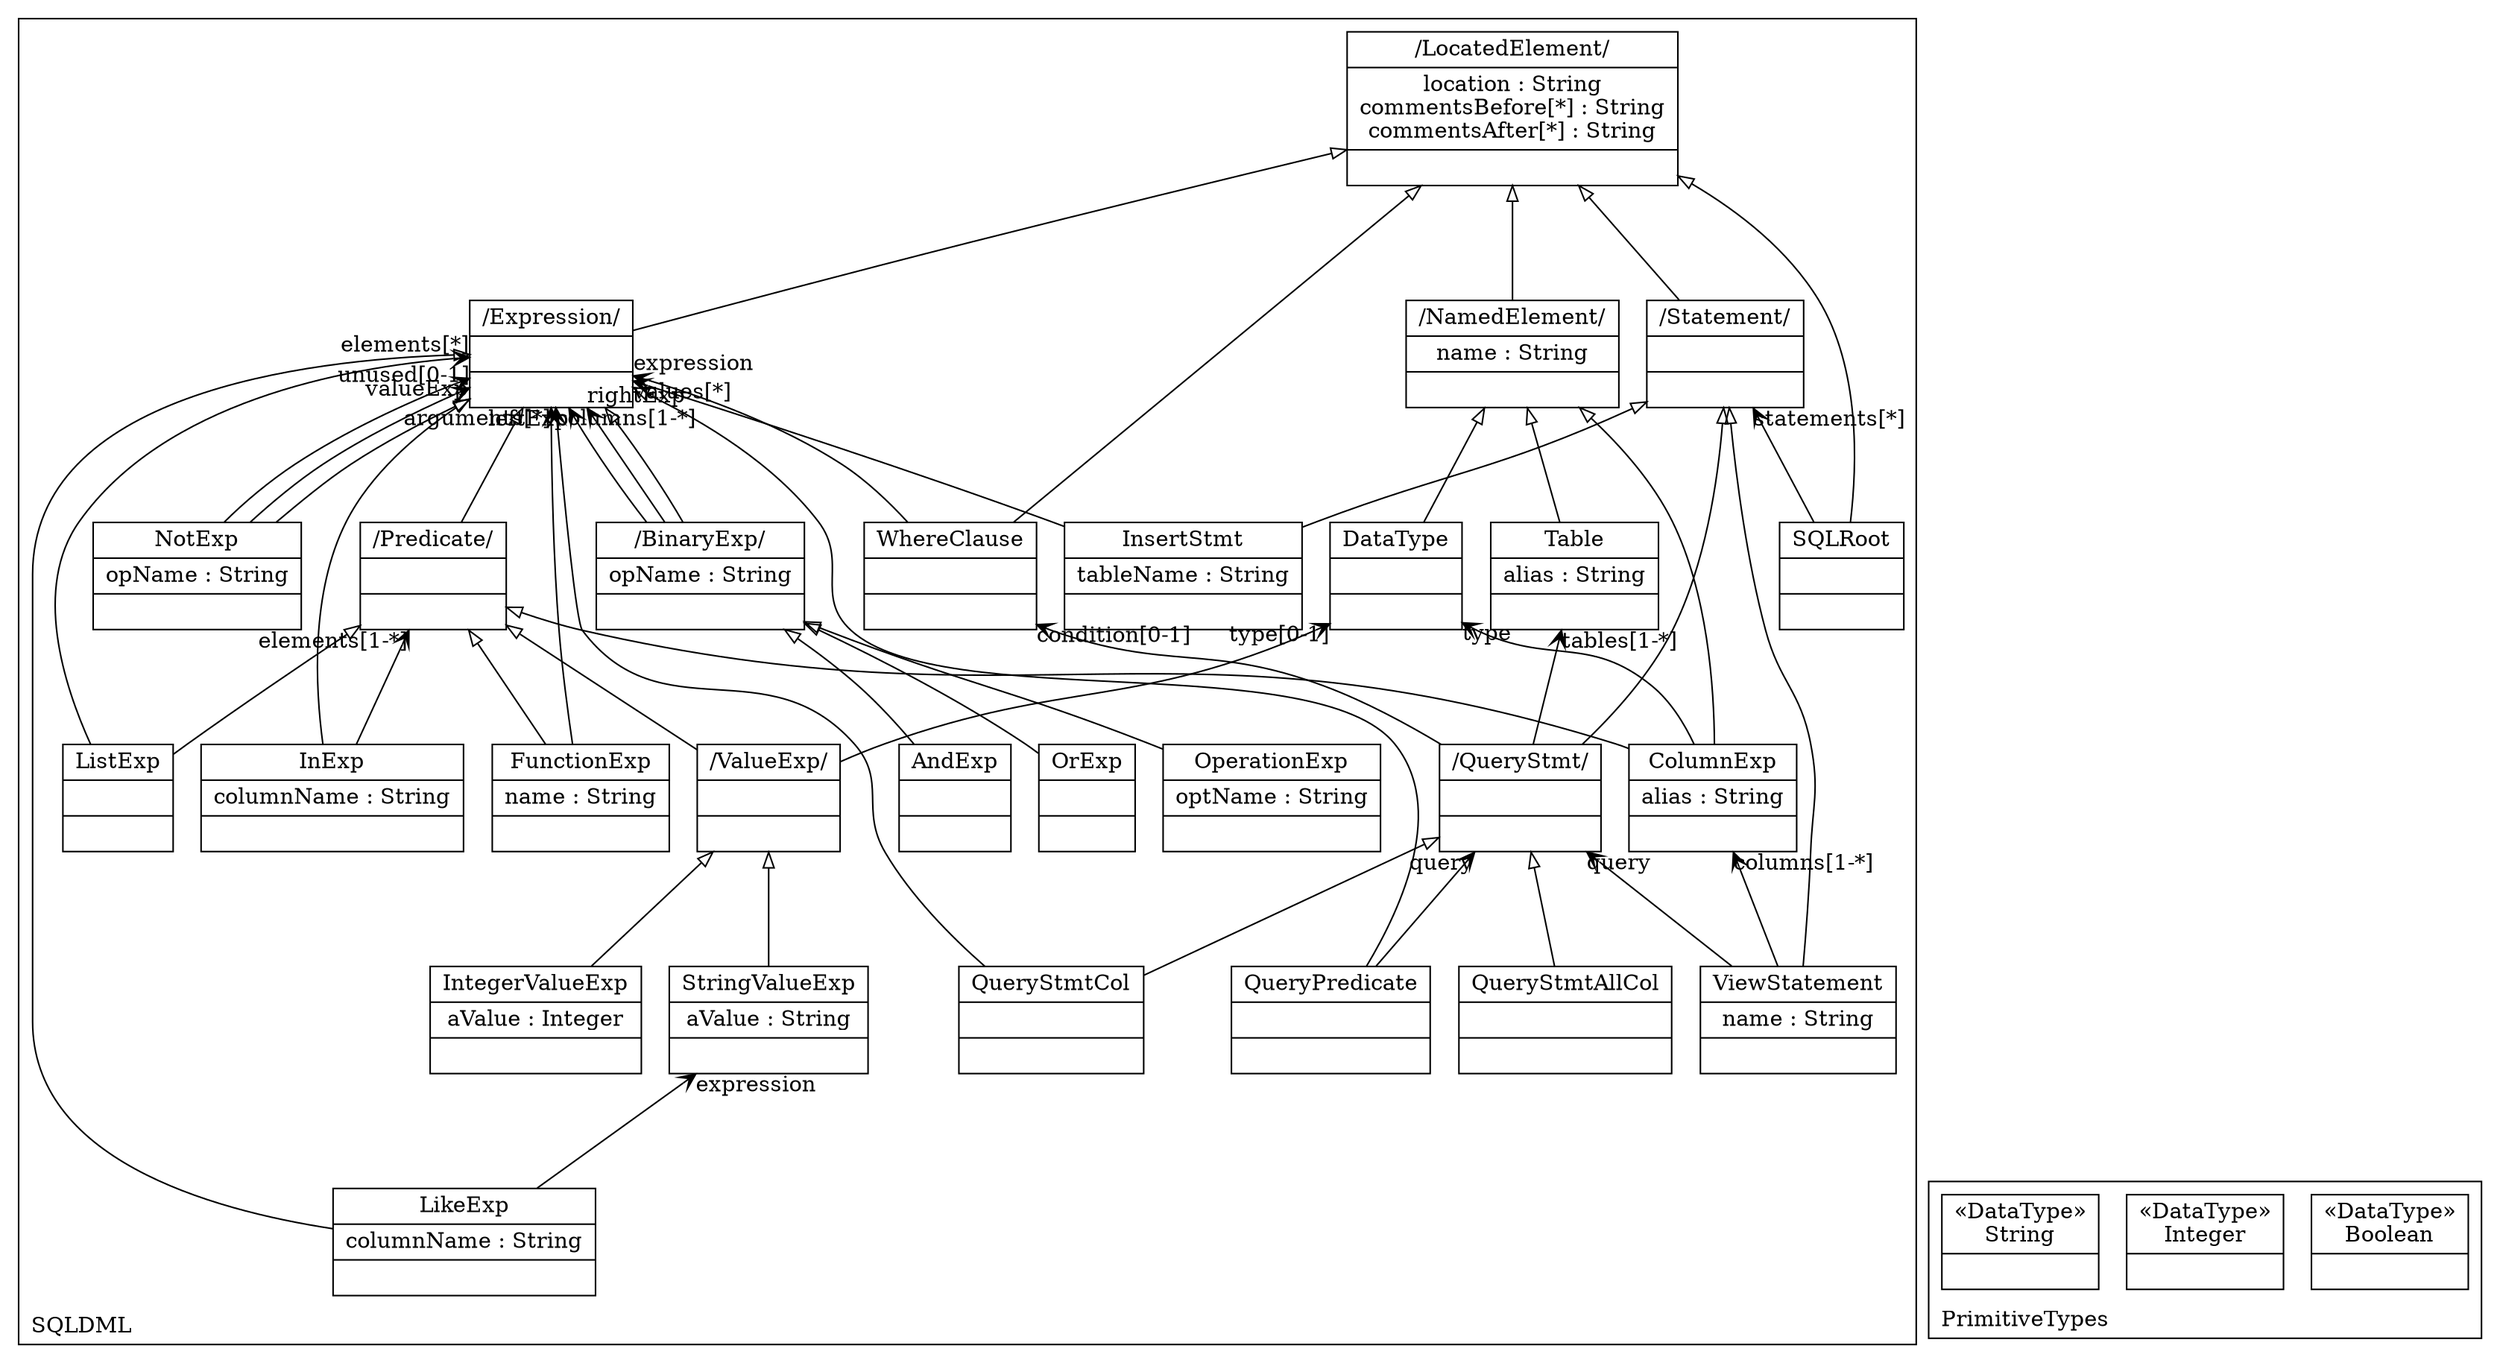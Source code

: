 digraph "KM3 Model in DOT" {
graph[rankdir=BT,labeljust=l,labelloc=t,nodeSep=0.75,compound=true];
 subgraph "cluster_SQLDML"{
labelloc=t
color=black
label=SQLDML
 node[shape=record];
LocatedElement[label="{/LocatedElement/|location : String\ncommentsBefore[*] : String\ncommentsAfter[*] : String| }"]
;
 node[shape=record];
SQLRoot[label="{SQLRoot| | }"]
 SQLRoot->Statement[arrowhead=vee,arrowtail=diamond,headlabel="statements[*]",group=Statement,minlen=2,constraint=true,]
 SQLRoot->LocatedElement[arrowhead=onormal,group=LocatedElement,minlen=2,constraint=true,]
;
 node[shape=record];
Statement[label="{/Statement/| | }"]
 Statement->LocatedElement[arrowhead=onormal,group=LocatedElement,minlen=2,constraint=true,]
;
 node[shape=record];
ViewStatement[label="{ViewStatement|name : String| }"]
 ViewStatement->ColumnExp[arrowhead=vee,arrowtail=diamond,headlabel="columns[1-*]",group=ColumnExp,minlen=2,constraint=true,]
 ViewStatement->QueryStmt[arrowhead=vee,arrowtail=diamond,headlabel="query",group=QueryStmt,minlen=2,constraint=true,]
 ViewStatement->Statement[arrowhead=onormal,group=Statement,minlen=2,constraint=true,]
;
 node[shape=record];
InsertStmt[label="{InsertStmt|tableName : String| }"]
 InsertStmt->Expression[arrowhead=vee,arrowtail=diamond,headlabel="values[*]",group=Expression,minlen=2,constraint=true,]
 InsertStmt->Statement[arrowhead=onormal,group=Statement,minlen=2,constraint=true,]
;
 node[shape=record];
QueryStmt[label="{/QueryStmt/| | }"]
 QueryStmt->Table[arrowhead=vee,arrowtail=diamond,headlabel="tables[1-*]",group=Table,minlen=2,constraint=true,]
 QueryStmt->WhereClause[arrowhead=vee,arrowtail=diamond,headlabel="condition[0-1]",group=WhereClause,minlen=2,constraint=true,]
 QueryStmt->Statement[arrowhead=onormal,group=Statement,minlen=2,constraint=true,]
;
 node[shape=record];
QueryStmtCol[label="{QueryStmtCol| | }"]
 QueryStmtCol->Expression[arrowhead=vee,arrowtail=diamond,headlabel="columns[1-*]",group=Expression,minlen=2,constraint=true,]
 QueryStmtCol->QueryStmt[arrowhead=onormal,group=QueryStmt,minlen=2,constraint=true,]
;
 node[shape=record];
QueryStmtAllCol[label="{QueryStmtAllCol| | }"]
 QueryStmtAllCol->QueryStmt[arrowhead=onormal,group=QueryStmt,minlen=2,constraint=true,]
;
 node[shape=record];
NamedElement[label="{/NamedElement/|name : String| }"]
 NamedElement->LocatedElement[arrowhead=onormal,group=LocatedElement,minlen=2,constraint=true,]
;
 node[shape=record];
Table[label="{Table|alias : String| }"]
 Table->NamedElement[arrowhead=onormal,group=NamedElement,minlen=2,constraint=true,]
;
 node[shape=record];
WhereClause[label="{WhereClause| | }"]
 WhereClause->Expression[arrowhead=vee,arrowtail=diamond,headlabel="expression",group=Expression,minlen=2,constraint=true,]
 WhereClause->LocatedElement[arrowhead=onormal,group=LocatedElement,minlen=2,constraint=true,]
;
 node[shape=record];
Expression[label="{/Expression/| | }"]
 Expression->LocatedElement[arrowhead=onormal,group=LocatedElement,minlen=2,constraint=true,]
;
 node[shape=record];
BinaryExp[label="{/BinaryExp/|opName : String| }"]
 BinaryExp->Expression[arrowhead=vee,arrowtail=diamond,headlabel="leftExp",group=Expression,minlen=2,constraint=true,]
 BinaryExp->Expression[arrowhead=vee,arrowtail=diamond,headlabel="rightExp",group=Expression,minlen=2,constraint=true,]
 BinaryExp->Expression[arrowhead=onormal,group=Expression,minlen=2,constraint=true,]
;
 node[shape=record];
OrExp[label="{OrExp| | }"]
 OrExp->BinaryExp[arrowhead=onormal,group=BinaryExp,minlen=2,constraint=true,]
;
 node[shape=record];
AndExp[label="{AndExp| | }"]
 AndExp->BinaryExp[arrowhead=onormal,group=BinaryExp,minlen=2,constraint=true,]
;
 node[shape=record];
NotExp[label="{NotExp|opName : String| }"]
 NotExp->Expression[arrowhead=vee,arrowtail=diamond,headlabel="valueExp",group=Expression,minlen=2,constraint=true,]
 NotExp->Expression[arrowhead=vee,arrowtail=diamond,headlabel="unused[0-1]",group=Expression,minlen=2,constraint=true,]
 NotExp->Expression[arrowhead=onormal,group=Expression,minlen=2,constraint=true,]
;
 node[shape=record];
LikeExp[label="{LikeExp|columnName : String| }"]
 LikeExp->StringValueExp[arrowhead=vee,arrowtail=diamond,headlabel="expression",group=StringValueExp,minlen=2,constraint=true,]
 LikeExp->Expression[arrowhead=onormal,group=Expression,minlen=2,constraint=true,]
;
 node[shape=record];
InExp[label="{InExp|columnName : String| }"]
 InExp->Predicate[arrowhead=vee,arrowtail=diamond,headlabel="elements[1-*]",group=Predicate,minlen=2,constraint=true,]
 InExp->Expression[arrowhead=onormal,group=Expression,minlen=2,constraint=true,]
;
 node[shape=record];
OperationExp[label="{OperationExp|optName : String| }"]
 OperationExp->BinaryExp[arrowhead=onormal,group=BinaryExp,minlen=2,constraint=true,]
;
 node[shape=record];
Predicate[label="{/Predicate/| | }"]
 Predicate->Expression[arrowhead=onormal,group=Expression,minlen=2,constraint=true,]
;
 node[shape=record];
QueryPredicate[label="{QueryPredicate| | }"]
 QueryPredicate->QueryStmt[arrowhead=vee,arrowtail=diamond,headlabel="query",group=QueryStmt,minlen=2,constraint=true,]
 QueryPredicate->Expression[arrowhead=onormal,group=Expression,minlen=2,constraint=true,]
;
 node[shape=record];
ColumnExp[label="{ColumnExp|alias : String| }"]
 ColumnExp->DataType[arrowhead=vee,arrowtail=diamond,headlabel="type",group=DataType,minlen=2,constraint=true,]
 ColumnExp->Predicate[arrowhead=onormal,group=Predicate,minlen=2,constraint=true,]
 ColumnExp->NamedElement[arrowhead=onormal,group=NamedElement,minlen=2,constraint=true,]
;
 node[shape=record];
ValueExp[label="{/ValueExp/| | }"]
 ValueExp->DataType[arrowhead=vee,arrowtail=diamond,headlabel="type[0-1]",group=DataType,minlen=2,constraint=true,]
 ValueExp->Predicate[arrowhead=onormal,group=Predicate,minlen=2,constraint=true,]
;
 node[shape=record];
StringValueExp[label="{StringValueExp|aValue : String| }"]
 StringValueExp->ValueExp[arrowhead=onormal,group=ValueExp,minlen=2,constraint=true,]
;
 node[shape=record];
IntegerValueExp[label="{IntegerValueExp|aValue : Integer| }"]
 IntegerValueExp->ValueExp[arrowhead=onormal,group=ValueExp,minlen=2,constraint=true,]
;
 node[shape=record];
ListExp[label="{ListExp| | }"]
 ListExp->Expression[arrowhead=vee,arrowtail=diamond,headlabel="elements[*]",group=Expression,minlen=2,constraint=true,]
 ListExp->Predicate[arrowhead=onormal,group=Predicate,minlen=2,constraint=true,]
;
 node[shape=record];
FunctionExp[label="{FunctionExp|name : String| }"]
 FunctionExp->Expression[arrowhead=vee,arrowtail=diamond,headlabel="arguments[*]",group=Expression,minlen=2,constraint=true,]
 FunctionExp->Predicate[arrowhead=onormal,group=Predicate,minlen=2,constraint=true,]
;
 node[shape=record];
DataType[label="{DataType| | }"]
 DataType->NamedElement[arrowhead=onormal,group=NamedElement,minlen=2,constraint=true,]
;

} subgraph "cluster_PrimitiveTypes"{
labelloc=t
color=black
label=PrimitiveTypes
 node[shape=record];
Boolean[label="{&#171;DataType&#187;\nBoolean|}"]
;
 node[shape=record];
Integer[label="{&#171;DataType&#187;\nInteger|}"]
;
 node[shape=record];
String[label="{&#171;DataType&#187;\nString|}"]
;

}
}